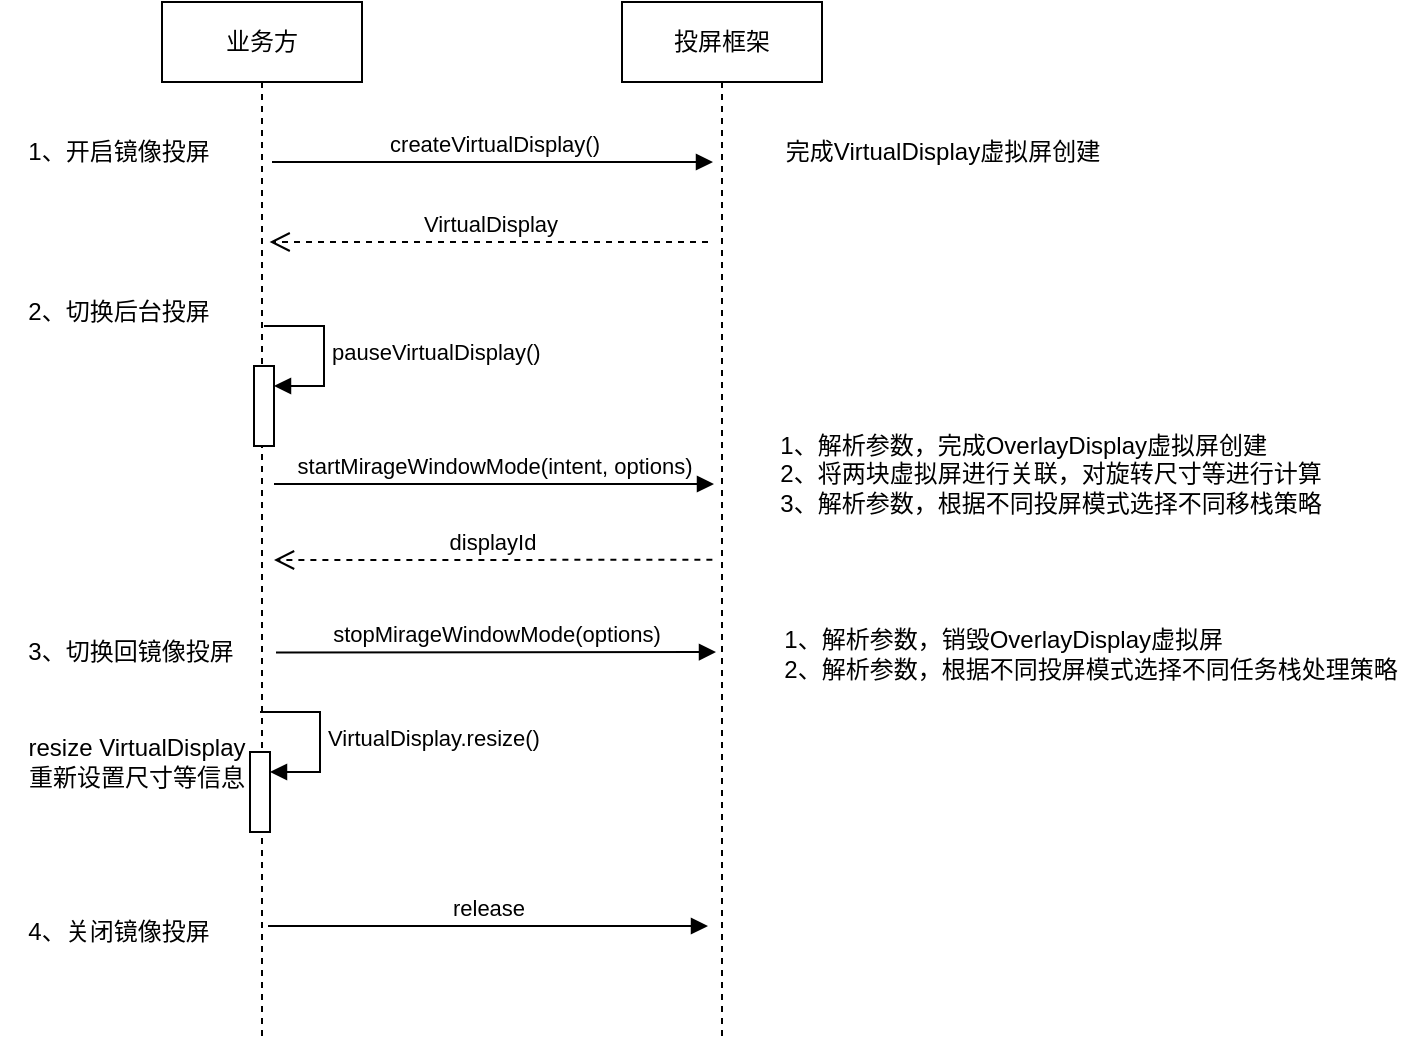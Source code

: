 <mxfile version="21.3.6" type="github">
  <diagram name="第 1 页" id="LOQ-rImNGxbMYktJ3IUX">
    <mxGraphModel dx="979" dy="543" grid="1" gridSize="10" guides="1" tooltips="1" connect="1" arrows="1" fold="1" page="1" pageScale="1" pageWidth="827" pageHeight="1169" math="0" shadow="0">
      <root>
        <mxCell id="0" />
        <mxCell id="1" parent="0" />
        <mxCell id="SReuTF12Yw2OU4Fin3kD-1" value="业务方" style="shape=umlLifeline;perimeter=lifelinePerimeter;whiteSpace=wrap;html=1;container=1;dropTarget=0;collapsible=0;recursiveResize=0;outlineConnect=0;portConstraint=eastwest;newEdgeStyle={&quot;edgeStyle&quot;:&quot;elbowEdgeStyle&quot;,&quot;elbow&quot;:&quot;vertical&quot;,&quot;curved&quot;:0,&quot;rounded&quot;:0};" vertex="1" parent="1">
          <mxGeometry x="191" y="40" width="100" height="520" as="geometry" />
        </mxCell>
        <mxCell id="SReuTF12Yw2OU4Fin3kD-16" value="" style="html=1;points=[];perimeter=orthogonalPerimeter;outlineConnect=0;targetShapes=umlLifeline;portConstraint=eastwest;newEdgeStyle={&quot;edgeStyle&quot;:&quot;elbowEdgeStyle&quot;,&quot;elbow&quot;:&quot;vertical&quot;,&quot;curved&quot;:0,&quot;rounded&quot;:0};" vertex="1" parent="SReuTF12Yw2OU4Fin3kD-1">
          <mxGeometry x="44" y="375" width="10" height="40" as="geometry" />
        </mxCell>
        <mxCell id="SReuTF12Yw2OU4Fin3kD-17" value="VirtualDisplay.resize()" style="html=1;align=left;spacingLeft=2;endArrow=block;rounded=0;edgeStyle=orthogonalEdgeStyle;curved=0;rounded=0;" edge="1" target="SReuTF12Yw2OU4Fin3kD-16" parent="SReuTF12Yw2OU4Fin3kD-1">
          <mxGeometry relative="1" as="geometry">
            <mxPoint x="49" y="355" as="sourcePoint" />
            <Array as="points">
              <mxPoint x="79" y="385" />
            </Array>
          </mxGeometry>
        </mxCell>
        <mxCell id="SReuTF12Yw2OU4Fin3kD-21" value="" style="html=1;points=[];perimeter=orthogonalPerimeter;outlineConnect=0;targetShapes=umlLifeline;portConstraint=eastwest;newEdgeStyle={&quot;edgeStyle&quot;:&quot;elbowEdgeStyle&quot;,&quot;elbow&quot;:&quot;vertical&quot;,&quot;curved&quot;:0,&quot;rounded&quot;:0};" vertex="1" parent="SReuTF12Yw2OU4Fin3kD-1">
          <mxGeometry x="46" y="182" width="10" height="40" as="geometry" />
        </mxCell>
        <mxCell id="SReuTF12Yw2OU4Fin3kD-22" value="pauseVirtualDisplay()" style="html=1;align=left;spacingLeft=2;endArrow=block;rounded=0;edgeStyle=orthogonalEdgeStyle;curved=0;rounded=0;" edge="1" target="SReuTF12Yw2OU4Fin3kD-21" parent="SReuTF12Yw2OU4Fin3kD-1">
          <mxGeometry relative="1" as="geometry">
            <mxPoint x="51" y="162" as="sourcePoint" />
            <Array as="points">
              <mxPoint x="81" y="192" />
            </Array>
          </mxGeometry>
        </mxCell>
        <mxCell id="SReuTF12Yw2OU4Fin3kD-2" value="投屏框架" style="shape=umlLifeline;perimeter=lifelinePerimeter;whiteSpace=wrap;html=1;container=1;dropTarget=0;collapsible=0;recursiveResize=0;outlineConnect=0;portConstraint=eastwest;newEdgeStyle={&quot;edgeStyle&quot;:&quot;elbowEdgeStyle&quot;,&quot;elbow&quot;:&quot;vertical&quot;,&quot;curved&quot;:0,&quot;rounded&quot;:0};" vertex="1" parent="1">
          <mxGeometry x="421" y="40" width="100" height="520" as="geometry" />
        </mxCell>
        <mxCell id="SReuTF12Yw2OU4Fin3kD-3" value="1、开启镜像投屏" style="text;html=1;align=center;verticalAlign=middle;resizable=0;points=[];autosize=1;strokeColor=none;fillColor=none;" vertex="1" parent="1">
          <mxGeometry x="114" y="100" width="110" height="30" as="geometry" />
        </mxCell>
        <mxCell id="SReuTF12Yw2OU4Fin3kD-4" value="createVirtualDisplay()" style="html=1;verticalAlign=bottom;endArrow=block;edgeStyle=elbowEdgeStyle;elbow=vertical;curved=0;rounded=0;" edge="1" parent="1">
          <mxGeometry width="80" relative="1" as="geometry">
            <mxPoint x="246" y="120" as="sourcePoint" />
            <mxPoint x="466.5" y="119.759" as="targetPoint" />
          </mxGeometry>
        </mxCell>
        <mxCell id="SReuTF12Yw2OU4Fin3kD-6" value="完成VirtualDisplay虚拟屏创建" style="text;html=1;align=center;verticalAlign=middle;resizable=0;points=[];autosize=1;strokeColor=none;fillColor=none;" vertex="1" parent="1">
          <mxGeometry x="491" y="100" width="180" height="30" as="geometry" />
        </mxCell>
        <mxCell id="SReuTF12Yw2OU4Fin3kD-7" value="VirtualDisplay" style="html=1;verticalAlign=bottom;endArrow=open;dashed=1;endSize=8;edgeStyle=elbowEdgeStyle;elbow=vertical;curved=0;rounded=0;" edge="1" parent="1">
          <mxGeometry relative="1" as="geometry">
            <mxPoint x="464" y="160" as="sourcePoint" />
            <mxPoint x="244.81" y="159.759" as="targetPoint" />
          </mxGeometry>
        </mxCell>
        <mxCell id="SReuTF12Yw2OU4Fin3kD-8" value="startMirageWindowMode(intent, options)" style="html=1;verticalAlign=bottom;endArrow=block;edgeStyle=elbowEdgeStyle;elbow=vertical;curved=0;rounded=0;" edge="1" parent="1">
          <mxGeometry width="80" relative="1" as="geometry">
            <mxPoint x="247" y="281" as="sourcePoint" />
            <mxPoint x="467" y="281" as="targetPoint" />
          </mxGeometry>
        </mxCell>
        <mxCell id="SReuTF12Yw2OU4Fin3kD-9" value="2、切换后台投屏" style="text;html=1;align=center;verticalAlign=middle;resizable=0;points=[];autosize=1;strokeColor=none;fillColor=none;" vertex="1" parent="1">
          <mxGeometry x="114" y="180" width="110" height="30" as="geometry" />
        </mxCell>
        <mxCell id="SReuTF12Yw2OU4Fin3kD-10" value="&lt;div style=&quot;text-align: left;&quot;&gt;&lt;span style=&quot;background-color: initial;&quot;&gt;1、解析参数，完成OverlayDisplay虚拟屏创建&lt;/span&gt;&lt;/div&gt;&lt;div style=&quot;text-align: left;&quot;&gt;&lt;span style=&quot;background-color: initial;&quot;&gt;2、将两块虚拟屏进行关联，对旋转尺寸等进行计算&lt;/span&gt;&lt;/div&gt;&lt;div style=&quot;text-align: left;&quot;&gt;&lt;span style=&quot;background-color: initial;&quot;&gt;3、解析参数，根据不同投屏模式选择不同移栈策略&lt;/span&gt;&lt;/div&gt;" style="text;html=1;align=center;verticalAlign=middle;resizable=0;points=[];autosize=1;strokeColor=none;fillColor=none;" vertex="1" parent="1">
          <mxGeometry x="490" y="246" width="290" height="60" as="geometry" />
        </mxCell>
        <mxCell id="SReuTF12Yw2OU4Fin3kD-11" value="displayId" style="html=1;verticalAlign=bottom;endArrow=open;dashed=1;endSize=8;edgeStyle=elbowEdgeStyle;elbow=vertical;curved=0;rounded=0;" edge="1" parent="1">
          <mxGeometry relative="1" as="geometry">
            <mxPoint x="466.19" y="318.9" as="sourcePoint" />
            <mxPoint x="247.0" y="318.659" as="targetPoint" />
          </mxGeometry>
        </mxCell>
        <mxCell id="SReuTF12Yw2OU4Fin3kD-12" value="3、切换回镜像投屏" style="text;html=1;align=center;verticalAlign=middle;resizable=0;points=[];autosize=1;strokeColor=none;fillColor=none;" vertex="1" parent="1">
          <mxGeometry x="110" y="350" width="130" height="30" as="geometry" />
        </mxCell>
        <mxCell id="SReuTF12Yw2OU4Fin3kD-13" value="stopMirageWindowMode(options)" style="html=1;verticalAlign=bottom;endArrow=block;edgeStyle=elbowEdgeStyle;elbow=vertical;curved=0;rounded=0;" edge="1" parent="1">
          <mxGeometry width="80" relative="1" as="geometry">
            <mxPoint x="248" y="365.24" as="sourcePoint" />
            <mxPoint x="468" y="365.24" as="targetPoint" />
          </mxGeometry>
        </mxCell>
        <mxCell id="SReuTF12Yw2OU4Fin3kD-14" value="&lt;div style=&quot;text-align: left;&quot;&gt;&lt;span style=&quot;background-color: initial;&quot;&gt;1、解析参数，销毁OverlayDisplay虚拟屏&lt;/span&gt;&lt;/div&gt;&lt;div style=&quot;text-align: left;&quot;&gt;&lt;span style=&quot;background-color: initial;&quot;&gt;2、解析参数，根据不同投屏模式选择不同任务栈处理策略&lt;/span&gt;&lt;/div&gt;" style="text;html=1;align=center;verticalAlign=middle;resizable=0;points=[];autosize=1;strokeColor=none;fillColor=none;" vertex="1" parent="1">
          <mxGeometry x="490" y="346" width="330" height="40" as="geometry" />
        </mxCell>
        <mxCell id="SReuTF12Yw2OU4Fin3kD-18" value="resize VirtualDisplay&lt;br&gt;重新设置尺寸等信息" style="text;html=1;align=center;verticalAlign=middle;resizable=0;points=[];autosize=1;strokeColor=none;fillColor=none;" vertex="1" parent="1">
          <mxGeometry x="113" y="400" width="130" height="40" as="geometry" />
        </mxCell>
        <mxCell id="SReuTF12Yw2OU4Fin3kD-24" value="4、关闭镜像投屏" style="text;html=1;align=center;verticalAlign=middle;resizable=0;points=[];autosize=1;strokeColor=none;fillColor=none;" vertex="1" parent="1">
          <mxGeometry x="114" y="490" width="110" height="30" as="geometry" />
        </mxCell>
        <mxCell id="SReuTF12Yw2OU4Fin3kD-25" value="release" style="html=1;verticalAlign=bottom;endArrow=block;edgeStyle=elbowEdgeStyle;elbow=vertical;curved=0;rounded=0;" edge="1" parent="1">
          <mxGeometry width="80" relative="1" as="geometry">
            <mxPoint x="244" y="501.96" as="sourcePoint" />
            <mxPoint x="464" y="501.96" as="targetPoint" />
          </mxGeometry>
        </mxCell>
      </root>
    </mxGraphModel>
  </diagram>
</mxfile>
